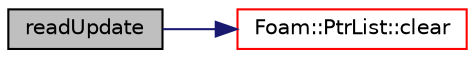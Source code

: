 digraph "readUpdate"
{
  bgcolor="transparent";
  edge [fontname="Helvetica",fontsize="10",labelfontname="Helvetica",labelfontsize="10"];
  node [fontname="Helvetica",fontsize="10",shape=record];
  rankdir="LR";
  Node1 [label="readUpdate",height=0.2,width=0.4,color="black", fillcolor="grey75", style="filled", fontcolor="black"];
  Node1 -> Node2 [color="midnightblue",fontsize="10",style="solid",fontname="Helvetica"];
  Node2 [label="Foam::PtrList::clear",height=0.2,width=0.4,color="red",URL="$a02038.html#ac8bb3912a3ce86b15842e79d0b421204",tooltip="Clear the PtrList, i.e. set size to zero deleting all the. "];
}
